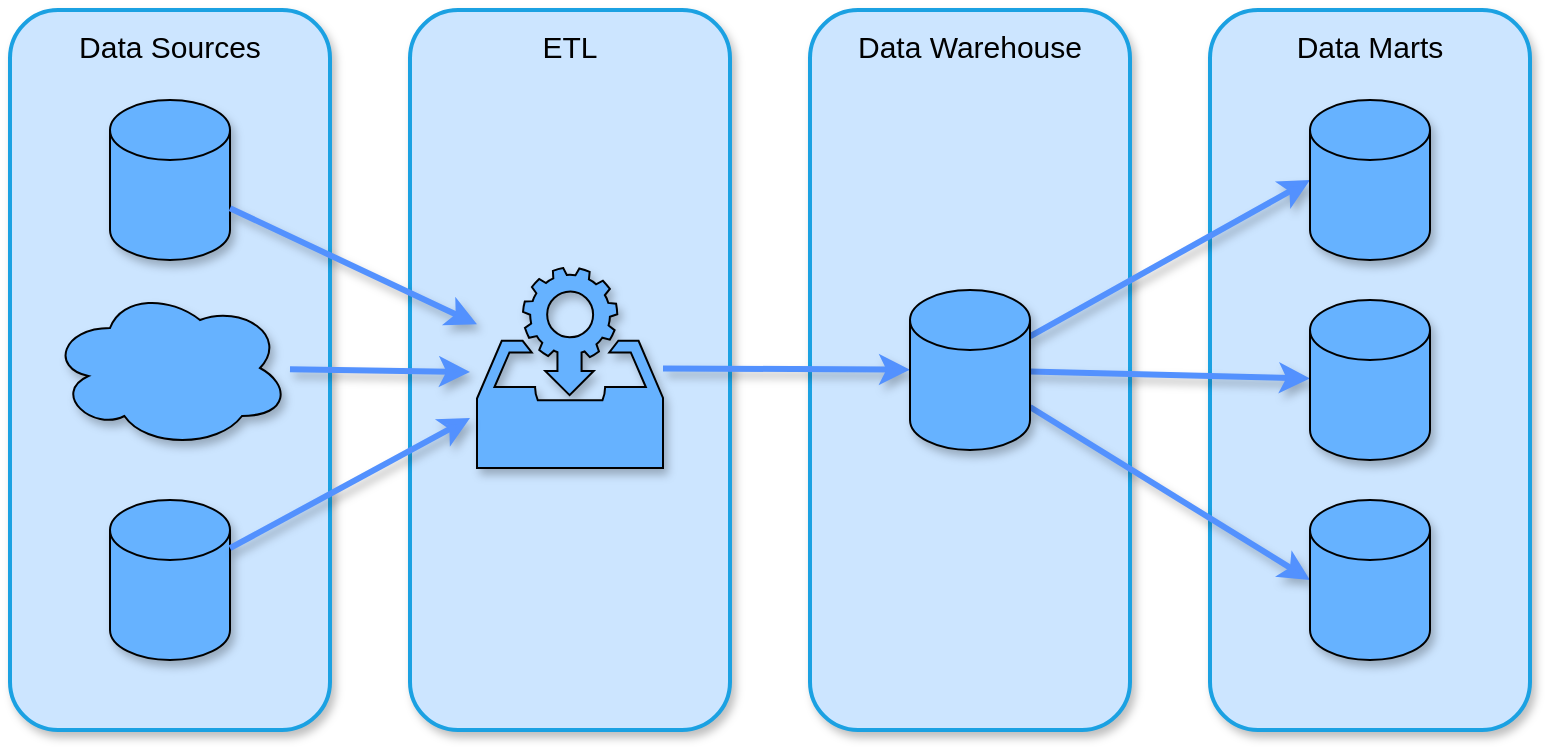 <mxfile>
    <diagram id="rxKQQ-CPnyvJaZXmMXse" name="Page-1">
        <mxGraphModel dx="1134" dy="764" grid="1" gridSize="10" guides="1" tooltips="1" connect="1" arrows="1" fold="1" page="1" pageScale="1" pageWidth="1169" pageHeight="827" math="0" shadow="0">
            <root>
                <mxCell id="0"/>
                <mxCell id="1" parent="0"/>
                <mxCell id="2" value="&lt;span style=&quot;font-size: 15px&quot;&gt;&lt;font color=&quot;#000000&quot;&gt;Data Sources&lt;br&gt;&lt;br&gt;&lt;br&gt;&lt;br&gt;&lt;br&gt;&lt;br&gt;&lt;br&gt;&lt;br&gt;&lt;br&gt;&lt;br&gt;&lt;br&gt;&lt;br&gt;&lt;br&gt;&lt;br&gt;&lt;br&gt;&lt;br&gt;&lt;br&gt;&lt;br&gt;&lt;/font&gt;&lt;br&gt;&lt;/span&gt;" style="rounded=1;whiteSpace=wrap;html=1;align=center;fillColor=#CCE5FF;strokeColor=#1BA1E2;strokeWidth=2;shadow=1;glass=0;sketch=0;" vertex="1" parent="1">
                    <mxGeometry x="200" y="235" width="160" height="360" as="geometry"/>
                </mxCell>
                <mxCell id="7" value="" style="shape=cylinder3;whiteSpace=wrap;html=1;boundedLbl=1;backgroundOutline=1;size=15;fillColor=#66B2FF;strokeColor=#000000;shadow=1;" vertex="1" parent="1">
                    <mxGeometry x="250" y="280" width="60" height="80" as="geometry"/>
                </mxCell>
                <mxCell id="8" value="" style="ellipse;shape=cloud;whiteSpace=wrap;html=1;fillColor=#66B2FF;strokeColor=#000000;shadow=1;" vertex="1" parent="1">
                    <mxGeometry x="220" y="374" width="120" height="80" as="geometry"/>
                </mxCell>
                <mxCell id="9" value="" style="shape=cylinder3;whiteSpace=wrap;html=1;boundedLbl=1;backgroundOutline=1;size=15;fillColor=#66B2FF;strokeColor=#000000;shadow=1;" vertex="1" parent="1">
                    <mxGeometry x="250" y="480" width="60" height="80" as="geometry"/>
                </mxCell>
                <mxCell id="10" value="&lt;span style=&quot;font-size: 15px&quot;&gt;&lt;font color=&quot;#000000&quot;&gt;ETL&lt;br&gt;&lt;br&gt;&lt;br&gt;&lt;br&gt;&lt;br&gt;&lt;br&gt;&lt;br&gt;&lt;br&gt;&lt;br&gt;&lt;br&gt;&lt;br&gt;&lt;br&gt;&lt;br&gt;&lt;br&gt;&lt;br&gt;&lt;br&gt;&lt;br&gt;&lt;br&gt;&lt;/font&gt;&lt;br&gt;&lt;/span&gt;" style="rounded=1;whiteSpace=wrap;html=1;align=center;fillColor=#CCE5FF;strokeColor=#1BA1E2;strokeWidth=2;shadow=1;glass=0;sketch=0;" vertex="1" parent="1">
                    <mxGeometry x="400" y="235" width="160" height="360" as="geometry"/>
                </mxCell>
                <mxCell id="11" value="&lt;span style=&quot;font-size: 15px&quot;&gt;&lt;font color=&quot;#000000&quot;&gt;Data Warehouse&lt;br&gt;&lt;br&gt;&lt;br&gt;&lt;br&gt;&lt;br&gt;&lt;br&gt;&lt;br&gt;&lt;br&gt;&lt;br&gt;&lt;br&gt;&lt;br&gt;&lt;br&gt;&lt;br&gt;&lt;br&gt;&lt;br&gt;&lt;br&gt;&lt;br&gt;&lt;br&gt;&lt;/font&gt;&lt;br&gt;&lt;/span&gt;" style="rounded=1;whiteSpace=wrap;html=1;align=center;fillColor=#CCE5FF;strokeColor=#1BA1E2;strokeWidth=2;shadow=1;glass=0;sketch=0;" vertex="1" parent="1">
                    <mxGeometry x="600" y="235" width="160" height="360" as="geometry"/>
                </mxCell>
                <mxCell id="12" value="&lt;span style=&quot;font-size: 15px&quot;&gt;&lt;font color=&quot;#000000&quot;&gt;Data Marts&lt;br&gt;&lt;br&gt;&lt;br&gt;&lt;br&gt;&lt;br&gt;&lt;br&gt;&lt;br&gt;&lt;br&gt;&lt;br&gt;&lt;br&gt;&lt;br&gt;&lt;br&gt;&lt;br&gt;&lt;br&gt;&lt;br&gt;&lt;br&gt;&lt;br&gt;&lt;br&gt;&lt;/font&gt;&lt;br&gt;&lt;/span&gt;" style="rounded=1;whiteSpace=wrap;html=1;align=center;fillColor=#CCE5FF;strokeColor=#1BA1E2;strokeWidth=2;shadow=1;glass=0;sketch=0;" vertex="1" parent="1">
                    <mxGeometry x="800" y="235" width="160" height="360" as="geometry"/>
                </mxCell>
                <mxCell id="38" style="edgeStyle=none;html=1;strokeWidth=3;strokeColor=#5391fe;shadow=1;" edge="1" parent="1" source="16" target="19">
                    <mxGeometry relative="1" as="geometry">
                        <mxPoint x="648" y="409" as="targetPoint"/>
                    </mxGeometry>
                </mxCell>
                <mxCell id="16" value="" style="html=1;aspect=fixed;shadow=1;align=center;verticalAlign=top;shape=mxgraph.gcp2.data_access;fillColor=#66B2FF;strokeColor=#000000;" vertex="1" parent="1">
                    <mxGeometry x="433.5" y="364" width="93" height="100" as="geometry"/>
                </mxCell>
                <mxCell id="39" style="edgeStyle=none;html=1;entryX=0;entryY=0.5;entryDx=0;entryDy=0;entryPerimeter=0;strokeWidth=3;strokeColor=#5391fe;shadow=1;sketch=0;" edge="1" parent="1" source="19" target="20">
                    <mxGeometry relative="1" as="geometry"/>
                </mxCell>
                <mxCell id="40" style="edgeStyle=none;html=1;strokeWidth=3;strokeColor=#5391fe;shadow=1;" edge="1" parent="1" source="19" target="21">
                    <mxGeometry relative="1" as="geometry"/>
                </mxCell>
                <mxCell id="41" style="edgeStyle=none;html=1;entryX=0;entryY=0.5;entryDx=0;entryDy=0;entryPerimeter=0;strokeWidth=3;strokeColor=#5391fe;shadow=1;" edge="1" parent="1" source="19" target="22">
                    <mxGeometry relative="1" as="geometry"/>
                </mxCell>
                <mxCell id="19" value="" style="shape=cylinder3;whiteSpace=wrap;html=1;boundedLbl=1;backgroundOutline=1;size=15;fontColor=#ffffff;fillColor=#66B2FF;strokeColor=#000000;shadow=1;" vertex="1" parent="1">
                    <mxGeometry x="650" y="375" width="60" height="80" as="geometry"/>
                </mxCell>
                <mxCell id="20" value="" style="shape=cylinder3;whiteSpace=wrap;html=1;boundedLbl=1;backgroundOutline=1;size=15;fillColor=#66B2FF;strokeColor=#000000;shadow=1;" vertex="1" parent="1">
                    <mxGeometry x="850" y="280" width="60" height="80" as="geometry"/>
                </mxCell>
                <mxCell id="21" value="" style="shape=cylinder3;whiteSpace=wrap;html=1;boundedLbl=1;backgroundOutline=1;size=15;fillColor=#66B2FF;strokeColor=#000000;shadow=1;" vertex="1" parent="1">
                    <mxGeometry x="850" y="380" width="60" height="80" as="geometry"/>
                </mxCell>
                <mxCell id="22" value="" style="shape=cylinder3;whiteSpace=wrap;html=1;boundedLbl=1;backgroundOutline=1;size=15;fillColor=#66B2FF;strokeColor=#000000;shadow=1;" vertex="1" parent="1">
                    <mxGeometry x="850" y="480" width="60" height="80" as="geometry"/>
                </mxCell>
                <mxCell id="32" style="edgeStyle=none;html=1;strokeWidth=3;strokeColor=#5391fe;shadow=1;" edge="1" parent="1">
                    <mxGeometry relative="1" as="geometry">
                        <mxPoint x="339.993" y="414.622" as="sourcePoint"/>
                        <mxPoint x="430" y="416" as="targetPoint"/>
                    </mxGeometry>
                </mxCell>
                <mxCell id="33" style="edgeStyle=none;html=1;strokeWidth=3;fillColor=#f8cecc;strokeColor=#5391fe;shadow=1;" edge="1" parent="1">
                    <mxGeometry relative="1" as="geometry">
                        <mxPoint x="310" y="334.1" as="sourcePoint"/>
                        <mxPoint x="433.5" y="392.145" as="targetPoint"/>
                    </mxGeometry>
                </mxCell>
                <mxCell id="35" style="edgeStyle=none;html=1;strokeWidth=3;strokeColor=#5391fe;shadow=1;" edge="1" parent="1">
                    <mxGeometry relative="1" as="geometry">
                        <mxPoint x="310" y="504.1" as="sourcePoint"/>
                        <mxPoint x="430" y="439" as="targetPoint"/>
                    </mxGeometry>
                </mxCell>
            </root>
        </mxGraphModel>
    </diagram>
</mxfile>